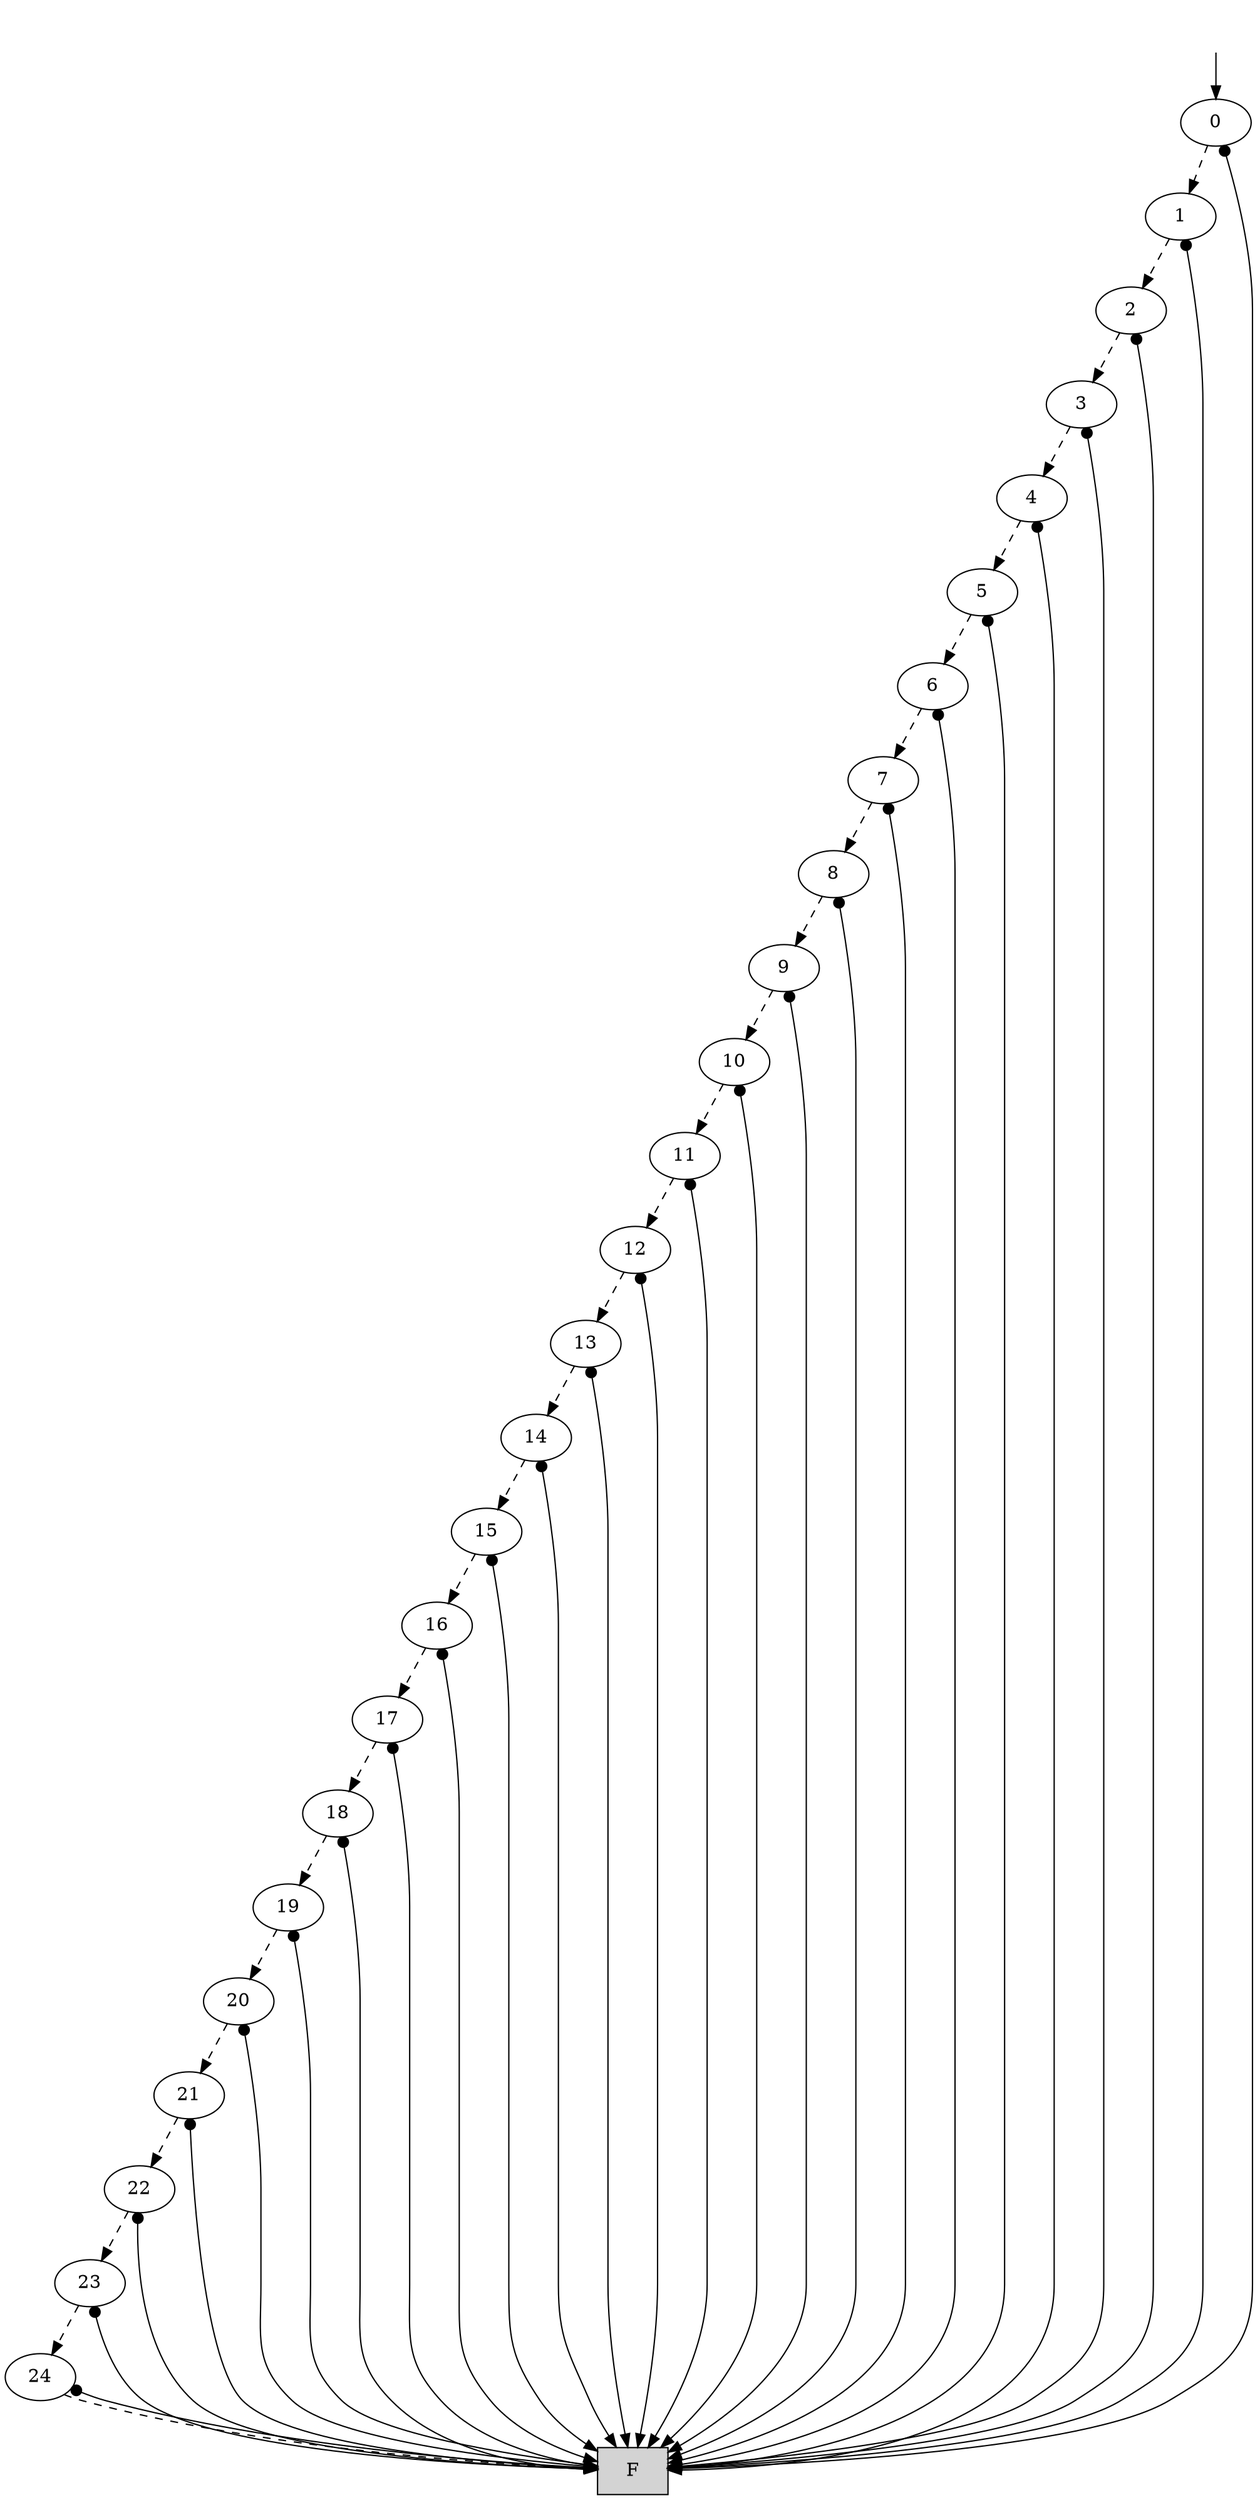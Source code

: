 digraph "DD" {
graph [dpi = 300];
center = true;
edge [dir = forward];
root [style=invis];
root -> 41943165 [style=solid dir=both arrowtail=none];
41943165 [label="0"];
41943164 [label="1"];
41943163 [label="2"];
41943162 [label="3"];
41943161 [label="4"];
41943160 [label="5"];
41943159 [label="6"];
41943158 [label="7"];
41943157 [label="8"];
41943156 [label="9"];
41943155 [label="10"];
41943154 [label="11"];
41943153 [label="12"];
41943152 [label="13"];
41943151 [label="14"];
41943150 [label="15"];
41943149 [label="16"];
41943148 [label="17"];
41943147 [label="18"];
41943146 [label="19"];
41943145 [label="20"];
41943144 [label="21"];
41943143 [label="22"];
41943142 [label="23"];
41943064 [label="24"];
0 [shape=box, style=filled, label="F"];
41943064 -> 0 [style=dashed];
41943064 -> 0 [style=solid dir=both arrowtail=dot];
41943142 -> 41943064 [style=dashed];
41943142 -> 0 [style=solid dir=both arrowtail=dot];
41943143 -> 41943142 [style=dashed];
41943143 -> 0 [style=solid dir=both arrowtail=dot];
41943144 -> 41943143 [style=dashed];
41943144 -> 0 [style=solid dir=both arrowtail=dot];
41943145 -> 41943144 [style=dashed];
41943145 -> 0 [style=solid dir=both arrowtail=dot];
41943146 -> 41943145 [style=dashed];
41943146 -> 0 [style=solid dir=both arrowtail=dot];
41943147 -> 41943146 [style=dashed];
41943147 -> 0 [style=solid dir=both arrowtail=dot];
41943148 -> 41943147 [style=dashed];
41943148 -> 0 [style=solid dir=both arrowtail=dot];
41943149 -> 41943148 [style=dashed];
41943149 -> 0 [style=solid dir=both arrowtail=dot];
41943150 -> 41943149 [style=dashed];
41943150 -> 0 [style=solid dir=both arrowtail=dot];
41943151 -> 41943150 [style=dashed];
41943151 -> 0 [style=solid dir=both arrowtail=dot];
41943152 -> 41943151 [style=dashed];
41943152 -> 0 [style=solid dir=both arrowtail=dot];
41943153 -> 41943152 [style=dashed];
41943153 -> 0 [style=solid dir=both arrowtail=dot];
41943154 -> 41943153 [style=dashed];
41943154 -> 0 [style=solid dir=both arrowtail=dot];
41943155 -> 41943154 [style=dashed];
41943155 -> 0 [style=solid dir=both arrowtail=dot];
41943156 -> 41943155 [style=dashed];
41943156 -> 0 [style=solid dir=both arrowtail=dot];
41943157 -> 41943156 [style=dashed];
41943157 -> 0 [style=solid dir=both arrowtail=dot];
41943158 -> 41943157 [style=dashed];
41943158 -> 0 [style=solid dir=both arrowtail=dot];
41943159 -> 41943158 [style=dashed];
41943159 -> 0 [style=solid dir=both arrowtail=dot];
41943160 -> 41943159 [style=dashed];
41943160 -> 0 [style=solid dir=both arrowtail=dot];
41943161 -> 41943160 [style=dashed];
41943161 -> 0 [style=solid dir=both arrowtail=dot];
41943162 -> 41943161 [style=dashed];
41943162 -> 0 [style=solid dir=both arrowtail=dot];
41943163 -> 41943162 [style=dashed];
41943163 -> 0 [style=solid dir=both arrowtail=dot];
41943164 -> 41943163 [style=dashed];
41943164 -> 0 [style=solid dir=both arrowtail=dot];
41943165 -> 41943164 [style=dashed];
41943165 -> 0 [style=solid dir=both arrowtail=dot];
}
